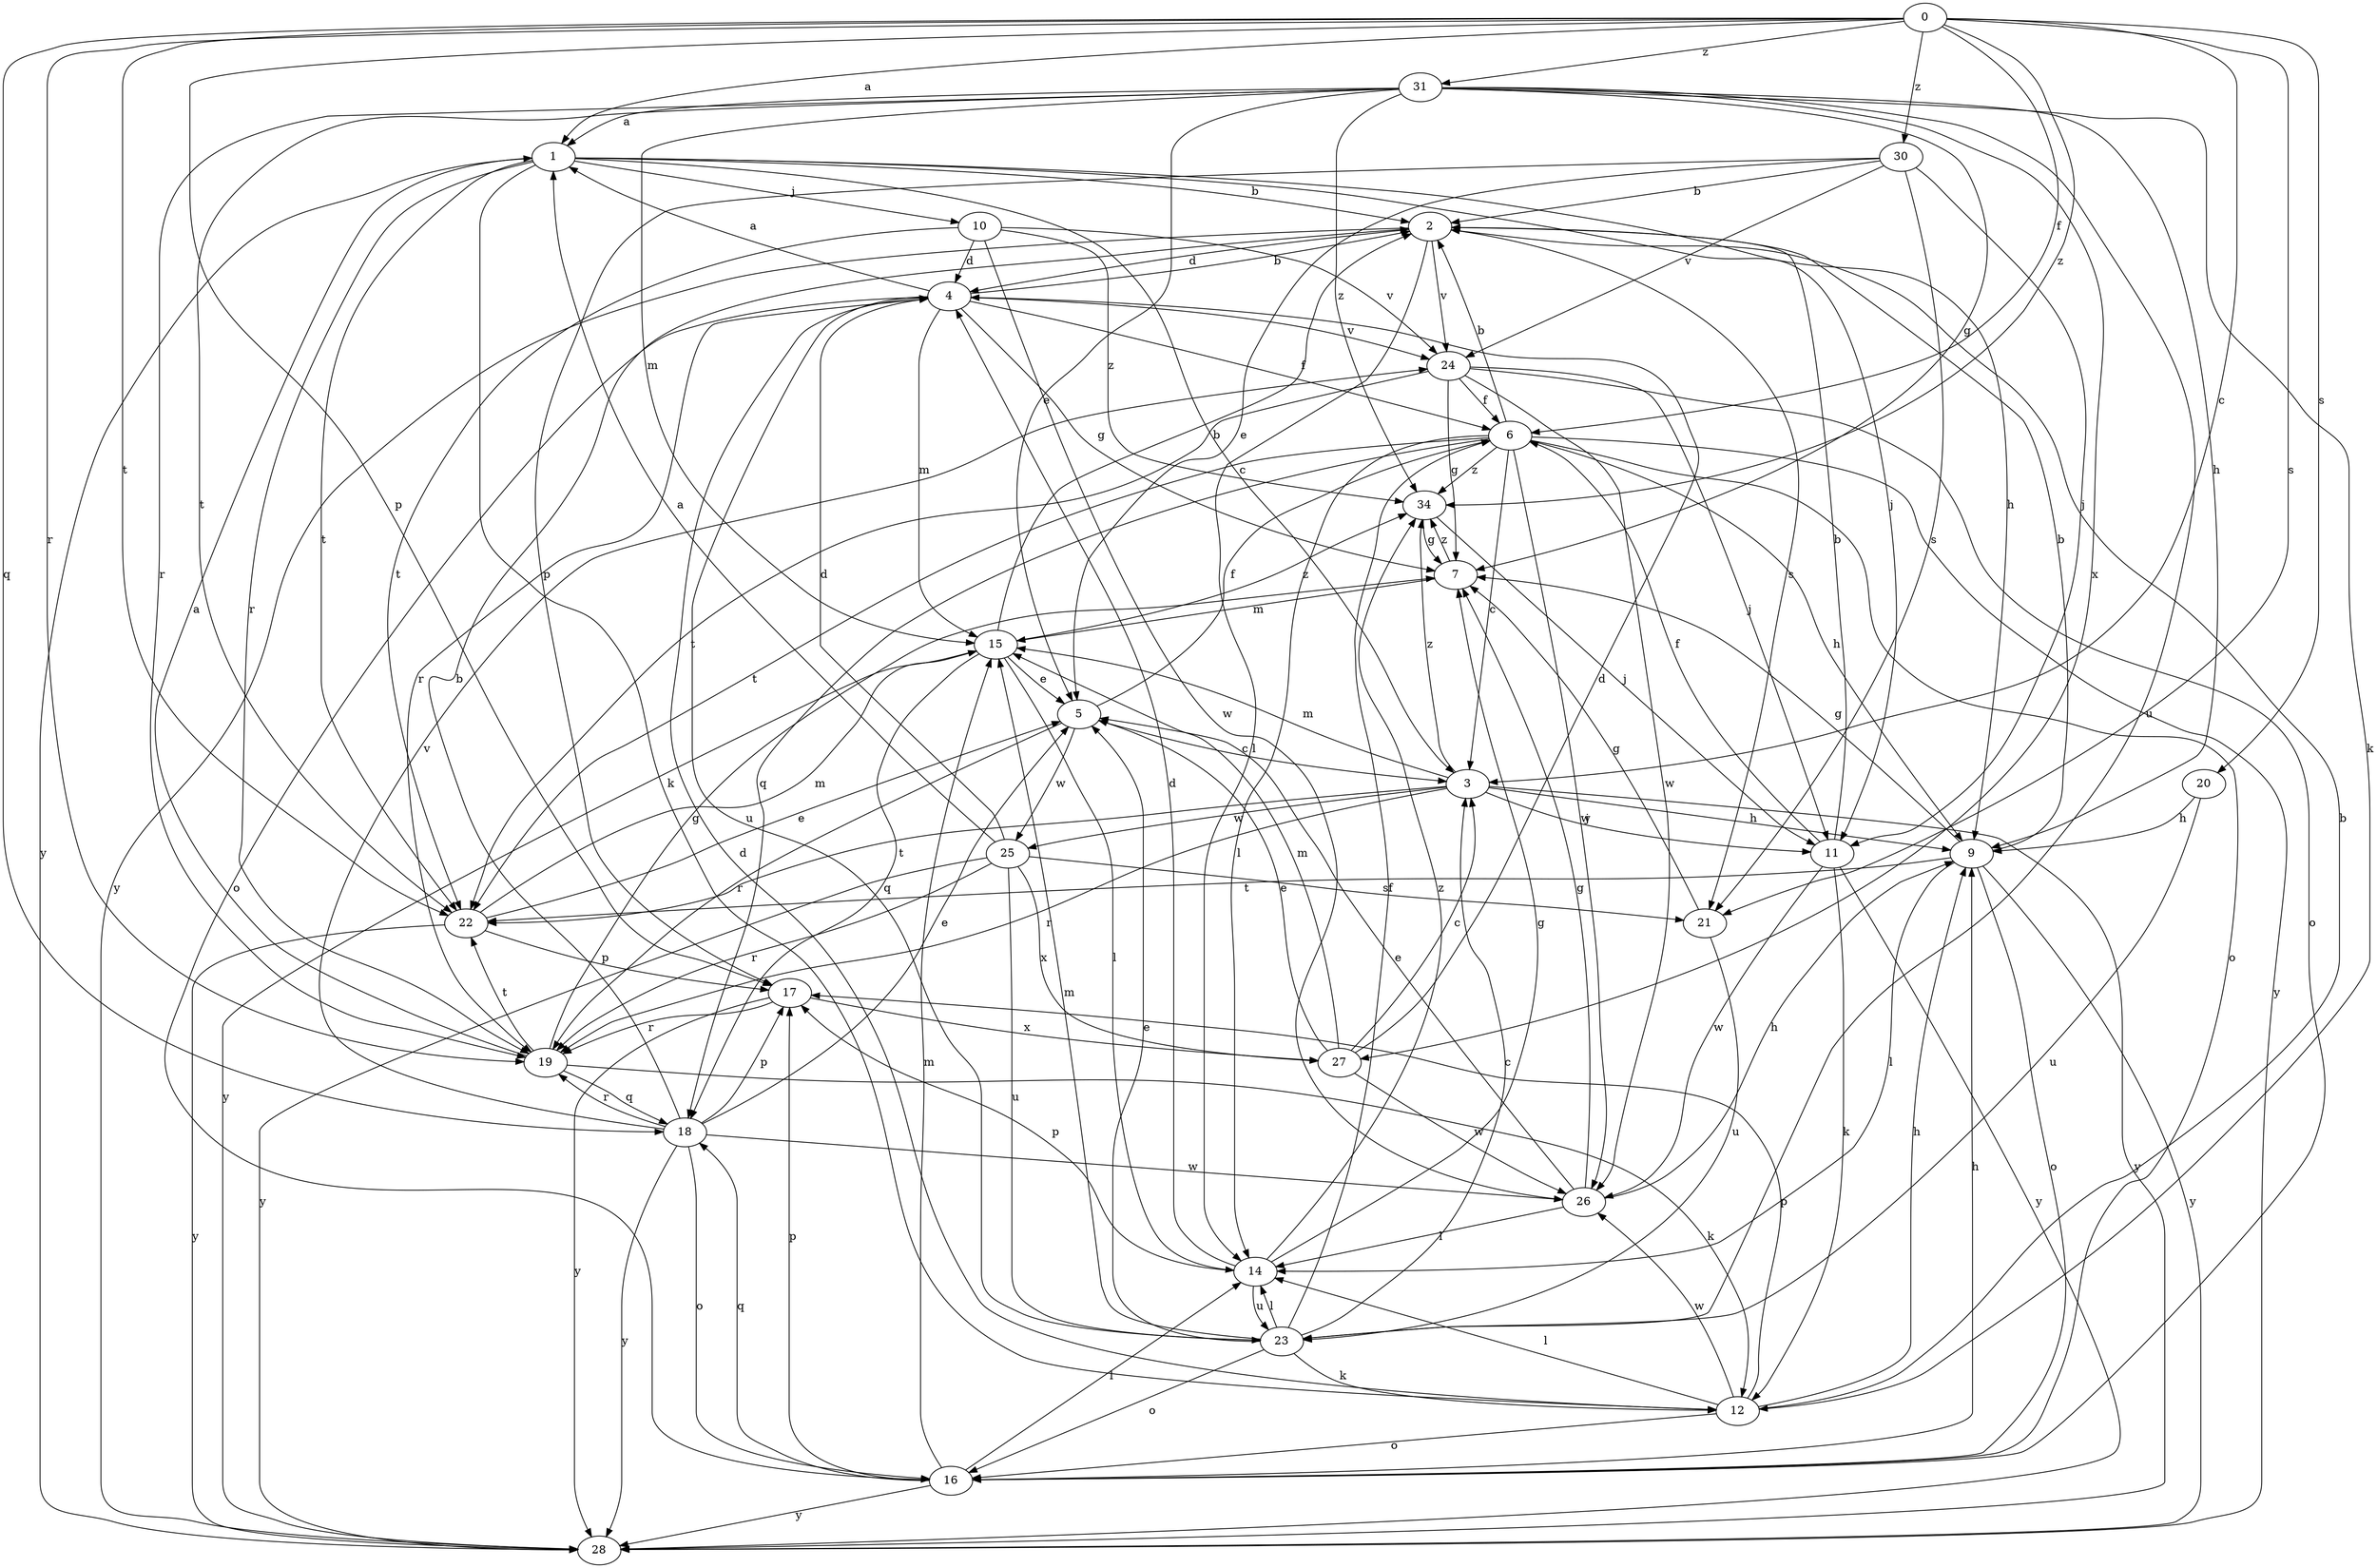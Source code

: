 strict digraph  {
0;
1;
2;
3;
4;
5;
6;
7;
9;
10;
11;
12;
14;
15;
16;
17;
18;
19;
20;
21;
22;
23;
24;
25;
26;
27;
28;
30;
31;
34;
0 -> 1  [label=a];
0 -> 3  [label=c];
0 -> 6  [label=f];
0 -> 17  [label=p];
0 -> 18  [label=q];
0 -> 19  [label=r];
0 -> 20  [label=s];
0 -> 21  [label=s];
0 -> 22  [label=t];
0 -> 30  [label=z];
0 -> 31  [label=z];
0 -> 34  [label=z];
1 -> 2  [label=b];
1 -> 3  [label=c];
1 -> 9  [label=h];
1 -> 10  [label=j];
1 -> 11  [label=j];
1 -> 12  [label=k];
1 -> 19  [label=r];
1 -> 22  [label=t];
1 -> 28  [label=y];
2 -> 4  [label=d];
2 -> 14  [label=l];
2 -> 21  [label=s];
2 -> 24  [label=v];
2 -> 28  [label=y];
3 -> 9  [label=h];
3 -> 11  [label=j];
3 -> 15  [label=m];
3 -> 19  [label=r];
3 -> 22  [label=t];
3 -> 25  [label=w];
3 -> 28  [label=y];
3 -> 34  [label=z];
4 -> 1  [label=a];
4 -> 2  [label=b];
4 -> 6  [label=f];
4 -> 7  [label=g];
4 -> 15  [label=m];
4 -> 16  [label=o];
4 -> 19  [label=r];
4 -> 23  [label=u];
4 -> 24  [label=v];
5 -> 3  [label=c];
5 -> 6  [label=f];
5 -> 19  [label=r];
5 -> 25  [label=w];
6 -> 2  [label=b];
6 -> 3  [label=c];
6 -> 9  [label=h];
6 -> 14  [label=l];
6 -> 16  [label=o];
6 -> 18  [label=q];
6 -> 22  [label=t];
6 -> 26  [label=w];
6 -> 28  [label=y];
6 -> 34  [label=z];
7 -> 15  [label=m];
7 -> 34  [label=z];
9 -> 2  [label=b];
9 -> 7  [label=g];
9 -> 14  [label=l];
9 -> 16  [label=o];
9 -> 22  [label=t];
9 -> 28  [label=y];
10 -> 4  [label=d];
10 -> 22  [label=t];
10 -> 24  [label=v];
10 -> 26  [label=w];
10 -> 34  [label=z];
11 -> 2  [label=b];
11 -> 6  [label=f];
11 -> 12  [label=k];
11 -> 26  [label=w];
11 -> 28  [label=y];
12 -> 2  [label=b];
12 -> 4  [label=d];
12 -> 9  [label=h];
12 -> 14  [label=l];
12 -> 16  [label=o];
12 -> 17  [label=p];
12 -> 26  [label=w];
14 -> 4  [label=d];
14 -> 7  [label=g];
14 -> 17  [label=p];
14 -> 23  [label=u];
14 -> 34  [label=z];
15 -> 2  [label=b];
15 -> 5  [label=e];
15 -> 14  [label=l];
15 -> 18  [label=q];
15 -> 28  [label=y];
15 -> 34  [label=z];
16 -> 9  [label=h];
16 -> 14  [label=l];
16 -> 15  [label=m];
16 -> 17  [label=p];
16 -> 18  [label=q];
16 -> 28  [label=y];
17 -> 19  [label=r];
17 -> 27  [label=x];
17 -> 28  [label=y];
18 -> 2  [label=b];
18 -> 5  [label=e];
18 -> 16  [label=o];
18 -> 17  [label=p];
18 -> 19  [label=r];
18 -> 24  [label=v];
18 -> 26  [label=w];
18 -> 28  [label=y];
19 -> 1  [label=a];
19 -> 7  [label=g];
19 -> 12  [label=k];
19 -> 18  [label=q];
19 -> 22  [label=t];
20 -> 9  [label=h];
20 -> 23  [label=u];
21 -> 7  [label=g];
21 -> 23  [label=u];
22 -> 5  [label=e];
22 -> 15  [label=m];
22 -> 17  [label=p];
22 -> 28  [label=y];
23 -> 3  [label=c];
23 -> 5  [label=e];
23 -> 6  [label=f];
23 -> 12  [label=k];
23 -> 14  [label=l];
23 -> 15  [label=m];
23 -> 16  [label=o];
24 -> 6  [label=f];
24 -> 7  [label=g];
24 -> 11  [label=j];
24 -> 16  [label=o];
24 -> 22  [label=t];
24 -> 26  [label=w];
25 -> 1  [label=a];
25 -> 4  [label=d];
25 -> 19  [label=r];
25 -> 21  [label=s];
25 -> 23  [label=u];
25 -> 27  [label=x];
25 -> 28  [label=y];
26 -> 5  [label=e];
26 -> 7  [label=g];
26 -> 9  [label=h];
26 -> 14  [label=l];
27 -> 3  [label=c];
27 -> 4  [label=d];
27 -> 5  [label=e];
27 -> 15  [label=m];
27 -> 26  [label=w];
30 -> 2  [label=b];
30 -> 5  [label=e];
30 -> 11  [label=j];
30 -> 17  [label=p];
30 -> 21  [label=s];
30 -> 24  [label=v];
31 -> 1  [label=a];
31 -> 5  [label=e];
31 -> 7  [label=g];
31 -> 9  [label=h];
31 -> 12  [label=k];
31 -> 15  [label=m];
31 -> 19  [label=r];
31 -> 22  [label=t];
31 -> 23  [label=u];
31 -> 27  [label=x];
31 -> 34  [label=z];
34 -> 7  [label=g];
34 -> 11  [label=j];
}
